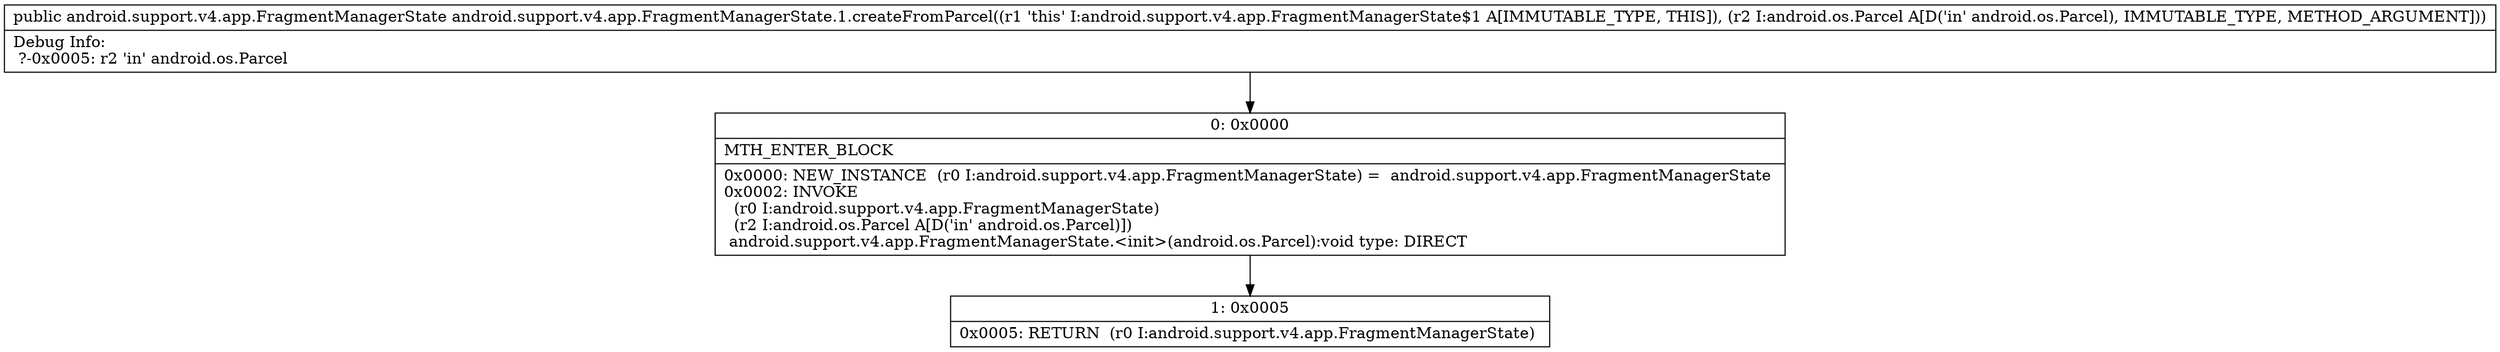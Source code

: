 digraph "CFG forandroid.support.v4.app.FragmentManagerState.1.createFromParcel(Landroid\/os\/Parcel;)Landroid\/support\/v4\/app\/FragmentManagerState;" {
Node_0 [shape=record,label="{0\:\ 0x0000|MTH_ENTER_BLOCK\l|0x0000: NEW_INSTANCE  (r0 I:android.support.v4.app.FragmentManagerState) =  android.support.v4.app.FragmentManagerState \l0x0002: INVOKE  \l  (r0 I:android.support.v4.app.FragmentManagerState)\l  (r2 I:android.os.Parcel A[D('in' android.os.Parcel)])\l android.support.v4.app.FragmentManagerState.\<init\>(android.os.Parcel):void type: DIRECT \l}"];
Node_1 [shape=record,label="{1\:\ 0x0005|0x0005: RETURN  (r0 I:android.support.v4.app.FragmentManagerState) \l}"];
MethodNode[shape=record,label="{public android.support.v4.app.FragmentManagerState android.support.v4.app.FragmentManagerState.1.createFromParcel((r1 'this' I:android.support.v4.app.FragmentManagerState$1 A[IMMUTABLE_TYPE, THIS]), (r2 I:android.os.Parcel A[D('in' android.os.Parcel), IMMUTABLE_TYPE, METHOD_ARGUMENT]))  | Debug Info:\l  ?\-0x0005: r2 'in' android.os.Parcel\l}"];
MethodNode -> Node_0;
Node_0 -> Node_1;
}

